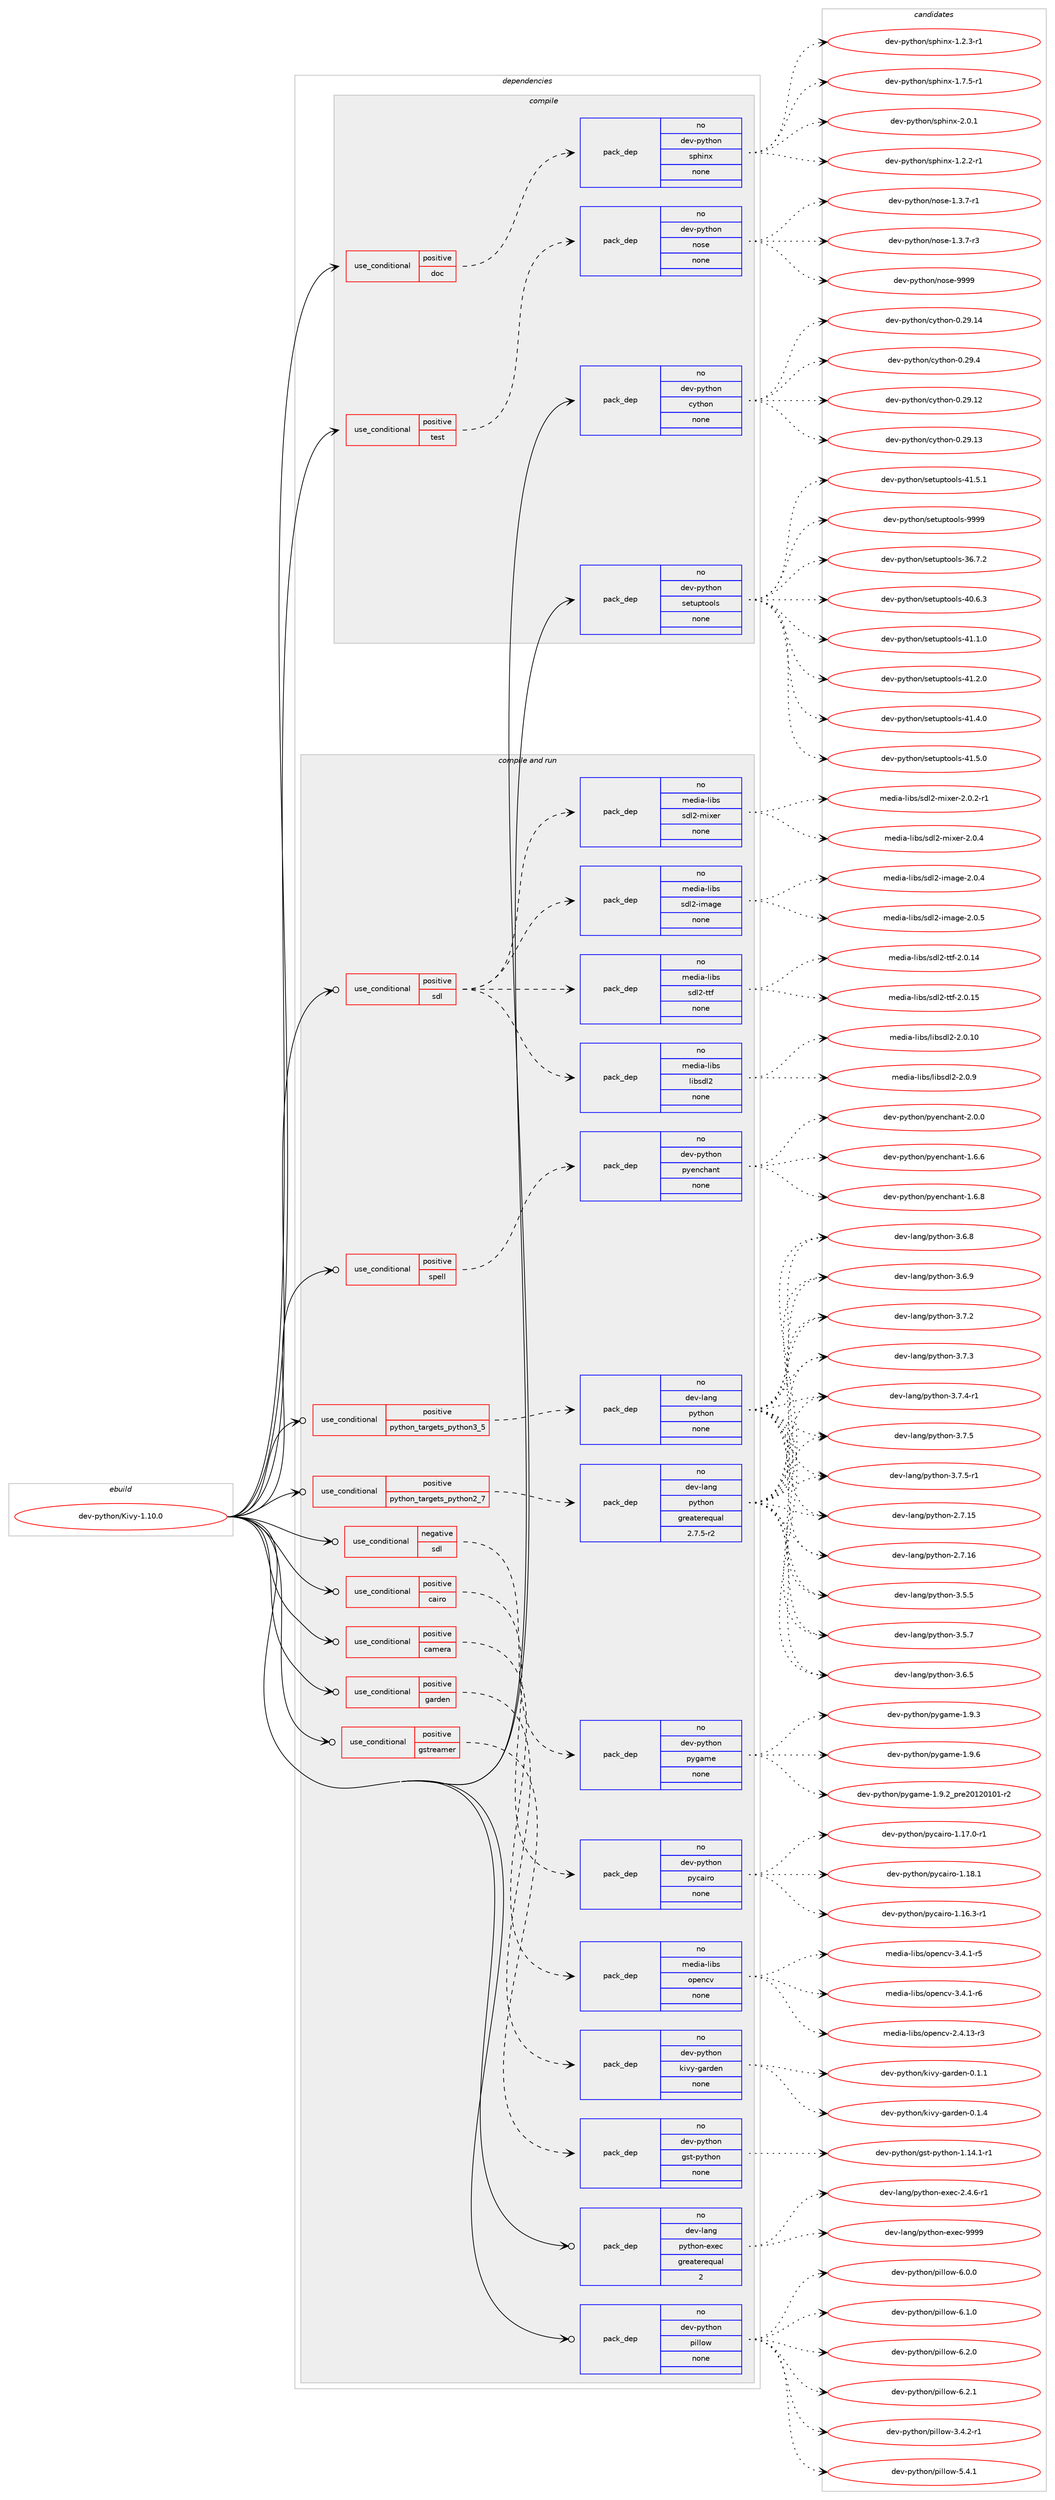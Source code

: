digraph prolog {

# *************
# Graph options
# *************

newrank=true;
concentrate=true;
compound=true;
graph [rankdir=LR,fontname=Helvetica,fontsize=10,ranksep=1.5];#, ranksep=2.5, nodesep=0.2];
edge  [arrowhead=vee];
node  [fontname=Helvetica,fontsize=10];

# **********
# The ebuild
# **********

subgraph cluster_leftcol {
color=gray;
rank=same;
label=<<i>ebuild</i>>;
id [label="dev-python/Kivy-1.10.0", color=red, width=4, href="../dev-python/Kivy-1.10.0.svg"];
}

# ****************
# The dependencies
# ****************

subgraph cluster_midcol {
color=gray;
label=<<i>dependencies</i>>;
subgraph cluster_compile {
fillcolor="#eeeeee";
style=filled;
label=<<i>compile</i>>;
subgraph cond135570 {
dependency592439 [label=<<TABLE BORDER="0" CELLBORDER="1" CELLSPACING="0" CELLPADDING="4"><TR><TD ROWSPAN="3" CELLPADDING="10">use_conditional</TD></TR><TR><TD>positive</TD></TR><TR><TD>doc</TD></TR></TABLE>>, shape=none, color=red];
subgraph pack445099 {
dependency592440 [label=<<TABLE BORDER="0" CELLBORDER="1" CELLSPACING="0" CELLPADDING="4" WIDTH="220"><TR><TD ROWSPAN="6" CELLPADDING="30">pack_dep</TD></TR><TR><TD WIDTH="110">no</TD></TR><TR><TD>dev-python</TD></TR><TR><TD>sphinx</TD></TR><TR><TD>none</TD></TR><TR><TD></TD></TR></TABLE>>, shape=none, color=blue];
}
dependency592439:e -> dependency592440:w [weight=20,style="dashed",arrowhead="vee"];
}
id:e -> dependency592439:w [weight=20,style="solid",arrowhead="vee"];
subgraph cond135571 {
dependency592441 [label=<<TABLE BORDER="0" CELLBORDER="1" CELLSPACING="0" CELLPADDING="4"><TR><TD ROWSPAN="3" CELLPADDING="10">use_conditional</TD></TR><TR><TD>positive</TD></TR><TR><TD>test</TD></TR></TABLE>>, shape=none, color=red];
subgraph pack445100 {
dependency592442 [label=<<TABLE BORDER="0" CELLBORDER="1" CELLSPACING="0" CELLPADDING="4" WIDTH="220"><TR><TD ROWSPAN="6" CELLPADDING="30">pack_dep</TD></TR><TR><TD WIDTH="110">no</TD></TR><TR><TD>dev-python</TD></TR><TR><TD>nose</TD></TR><TR><TD>none</TD></TR><TR><TD></TD></TR></TABLE>>, shape=none, color=blue];
}
dependency592441:e -> dependency592442:w [weight=20,style="dashed",arrowhead="vee"];
}
id:e -> dependency592441:w [weight=20,style="solid",arrowhead="vee"];
subgraph pack445101 {
dependency592443 [label=<<TABLE BORDER="0" CELLBORDER="1" CELLSPACING="0" CELLPADDING="4" WIDTH="220"><TR><TD ROWSPAN="6" CELLPADDING="30">pack_dep</TD></TR><TR><TD WIDTH="110">no</TD></TR><TR><TD>dev-python</TD></TR><TR><TD>cython</TD></TR><TR><TD>none</TD></TR><TR><TD></TD></TR></TABLE>>, shape=none, color=blue];
}
id:e -> dependency592443:w [weight=20,style="solid",arrowhead="vee"];
subgraph pack445102 {
dependency592444 [label=<<TABLE BORDER="0" CELLBORDER="1" CELLSPACING="0" CELLPADDING="4" WIDTH="220"><TR><TD ROWSPAN="6" CELLPADDING="30">pack_dep</TD></TR><TR><TD WIDTH="110">no</TD></TR><TR><TD>dev-python</TD></TR><TR><TD>setuptools</TD></TR><TR><TD>none</TD></TR><TR><TD></TD></TR></TABLE>>, shape=none, color=blue];
}
id:e -> dependency592444:w [weight=20,style="solid",arrowhead="vee"];
}
subgraph cluster_compileandrun {
fillcolor="#eeeeee";
style=filled;
label=<<i>compile and run</i>>;
subgraph cond135572 {
dependency592445 [label=<<TABLE BORDER="0" CELLBORDER="1" CELLSPACING="0" CELLPADDING="4"><TR><TD ROWSPAN="3" CELLPADDING="10">use_conditional</TD></TR><TR><TD>negative</TD></TR><TR><TD>sdl</TD></TR></TABLE>>, shape=none, color=red];
subgraph pack445103 {
dependency592446 [label=<<TABLE BORDER="0" CELLBORDER="1" CELLSPACING="0" CELLPADDING="4" WIDTH="220"><TR><TD ROWSPAN="6" CELLPADDING="30">pack_dep</TD></TR><TR><TD WIDTH="110">no</TD></TR><TR><TD>dev-python</TD></TR><TR><TD>pygame</TD></TR><TR><TD>none</TD></TR><TR><TD></TD></TR></TABLE>>, shape=none, color=blue];
}
dependency592445:e -> dependency592446:w [weight=20,style="dashed",arrowhead="vee"];
}
id:e -> dependency592445:w [weight=20,style="solid",arrowhead="odotvee"];
subgraph cond135573 {
dependency592447 [label=<<TABLE BORDER="0" CELLBORDER="1" CELLSPACING="0" CELLPADDING="4"><TR><TD ROWSPAN="3" CELLPADDING="10">use_conditional</TD></TR><TR><TD>positive</TD></TR><TR><TD>cairo</TD></TR></TABLE>>, shape=none, color=red];
subgraph pack445104 {
dependency592448 [label=<<TABLE BORDER="0" CELLBORDER="1" CELLSPACING="0" CELLPADDING="4" WIDTH="220"><TR><TD ROWSPAN="6" CELLPADDING="30">pack_dep</TD></TR><TR><TD WIDTH="110">no</TD></TR><TR><TD>dev-python</TD></TR><TR><TD>pycairo</TD></TR><TR><TD>none</TD></TR><TR><TD></TD></TR></TABLE>>, shape=none, color=blue];
}
dependency592447:e -> dependency592448:w [weight=20,style="dashed",arrowhead="vee"];
}
id:e -> dependency592447:w [weight=20,style="solid",arrowhead="odotvee"];
subgraph cond135574 {
dependency592449 [label=<<TABLE BORDER="0" CELLBORDER="1" CELLSPACING="0" CELLPADDING="4"><TR><TD ROWSPAN="3" CELLPADDING="10">use_conditional</TD></TR><TR><TD>positive</TD></TR><TR><TD>camera</TD></TR></TABLE>>, shape=none, color=red];
subgraph pack445105 {
dependency592450 [label=<<TABLE BORDER="0" CELLBORDER="1" CELLSPACING="0" CELLPADDING="4" WIDTH="220"><TR><TD ROWSPAN="6" CELLPADDING="30">pack_dep</TD></TR><TR><TD WIDTH="110">no</TD></TR><TR><TD>media-libs</TD></TR><TR><TD>opencv</TD></TR><TR><TD>none</TD></TR><TR><TD></TD></TR></TABLE>>, shape=none, color=blue];
}
dependency592449:e -> dependency592450:w [weight=20,style="dashed",arrowhead="vee"];
}
id:e -> dependency592449:w [weight=20,style="solid",arrowhead="odotvee"];
subgraph cond135575 {
dependency592451 [label=<<TABLE BORDER="0" CELLBORDER="1" CELLSPACING="0" CELLPADDING="4"><TR><TD ROWSPAN="3" CELLPADDING="10">use_conditional</TD></TR><TR><TD>positive</TD></TR><TR><TD>garden</TD></TR></TABLE>>, shape=none, color=red];
subgraph pack445106 {
dependency592452 [label=<<TABLE BORDER="0" CELLBORDER="1" CELLSPACING="0" CELLPADDING="4" WIDTH="220"><TR><TD ROWSPAN="6" CELLPADDING="30">pack_dep</TD></TR><TR><TD WIDTH="110">no</TD></TR><TR><TD>dev-python</TD></TR><TR><TD>kivy-garden</TD></TR><TR><TD>none</TD></TR><TR><TD></TD></TR></TABLE>>, shape=none, color=blue];
}
dependency592451:e -> dependency592452:w [weight=20,style="dashed",arrowhead="vee"];
}
id:e -> dependency592451:w [weight=20,style="solid",arrowhead="odotvee"];
subgraph cond135576 {
dependency592453 [label=<<TABLE BORDER="0" CELLBORDER="1" CELLSPACING="0" CELLPADDING="4"><TR><TD ROWSPAN="3" CELLPADDING="10">use_conditional</TD></TR><TR><TD>positive</TD></TR><TR><TD>gstreamer</TD></TR></TABLE>>, shape=none, color=red];
subgraph pack445107 {
dependency592454 [label=<<TABLE BORDER="0" CELLBORDER="1" CELLSPACING="0" CELLPADDING="4" WIDTH="220"><TR><TD ROWSPAN="6" CELLPADDING="30">pack_dep</TD></TR><TR><TD WIDTH="110">no</TD></TR><TR><TD>dev-python</TD></TR><TR><TD>gst-python</TD></TR><TR><TD>none</TD></TR><TR><TD></TD></TR></TABLE>>, shape=none, color=blue];
}
dependency592453:e -> dependency592454:w [weight=20,style="dashed",arrowhead="vee"];
}
id:e -> dependency592453:w [weight=20,style="solid",arrowhead="odotvee"];
subgraph cond135577 {
dependency592455 [label=<<TABLE BORDER="0" CELLBORDER="1" CELLSPACING="0" CELLPADDING="4"><TR><TD ROWSPAN="3" CELLPADDING="10">use_conditional</TD></TR><TR><TD>positive</TD></TR><TR><TD>python_targets_python2_7</TD></TR></TABLE>>, shape=none, color=red];
subgraph pack445108 {
dependency592456 [label=<<TABLE BORDER="0" CELLBORDER="1" CELLSPACING="0" CELLPADDING="4" WIDTH="220"><TR><TD ROWSPAN="6" CELLPADDING="30">pack_dep</TD></TR><TR><TD WIDTH="110">no</TD></TR><TR><TD>dev-lang</TD></TR><TR><TD>python</TD></TR><TR><TD>greaterequal</TD></TR><TR><TD>2.7.5-r2</TD></TR></TABLE>>, shape=none, color=blue];
}
dependency592455:e -> dependency592456:w [weight=20,style="dashed",arrowhead="vee"];
}
id:e -> dependency592455:w [weight=20,style="solid",arrowhead="odotvee"];
subgraph cond135578 {
dependency592457 [label=<<TABLE BORDER="0" CELLBORDER="1" CELLSPACING="0" CELLPADDING="4"><TR><TD ROWSPAN="3" CELLPADDING="10">use_conditional</TD></TR><TR><TD>positive</TD></TR><TR><TD>python_targets_python3_5</TD></TR></TABLE>>, shape=none, color=red];
subgraph pack445109 {
dependency592458 [label=<<TABLE BORDER="0" CELLBORDER="1" CELLSPACING="0" CELLPADDING="4" WIDTH="220"><TR><TD ROWSPAN="6" CELLPADDING="30">pack_dep</TD></TR><TR><TD WIDTH="110">no</TD></TR><TR><TD>dev-lang</TD></TR><TR><TD>python</TD></TR><TR><TD>none</TD></TR><TR><TD></TD></TR></TABLE>>, shape=none, color=blue];
}
dependency592457:e -> dependency592458:w [weight=20,style="dashed",arrowhead="vee"];
}
id:e -> dependency592457:w [weight=20,style="solid",arrowhead="odotvee"];
subgraph cond135579 {
dependency592459 [label=<<TABLE BORDER="0" CELLBORDER="1" CELLSPACING="0" CELLPADDING="4"><TR><TD ROWSPAN="3" CELLPADDING="10">use_conditional</TD></TR><TR><TD>positive</TD></TR><TR><TD>sdl</TD></TR></TABLE>>, shape=none, color=red];
subgraph pack445110 {
dependency592460 [label=<<TABLE BORDER="0" CELLBORDER="1" CELLSPACING="0" CELLPADDING="4" WIDTH="220"><TR><TD ROWSPAN="6" CELLPADDING="30">pack_dep</TD></TR><TR><TD WIDTH="110">no</TD></TR><TR><TD>media-libs</TD></TR><TR><TD>libsdl2</TD></TR><TR><TD>none</TD></TR><TR><TD></TD></TR></TABLE>>, shape=none, color=blue];
}
dependency592459:e -> dependency592460:w [weight=20,style="dashed",arrowhead="vee"];
subgraph pack445111 {
dependency592461 [label=<<TABLE BORDER="0" CELLBORDER="1" CELLSPACING="0" CELLPADDING="4" WIDTH="220"><TR><TD ROWSPAN="6" CELLPADDING="30">pack_dep</TD></TR><TR><TD WIDTH="110">no</TD></TR><TR><TD>media-libs</TD></TR><TR><TD>sdl2-ttf</TD></TR><TR><TD>none</TD></TR><TR><TD></TD></TR></TABLE>>, shape=none, color=blue];
}
dependency592459:e -> dependency592461:w [weight=20,style="dashed",arrowhead="vee"];
subgraph pack445112 {
dependency592462 [label=<<TABLE BORDER="0" CELLBORDER="1" CELLSPACING="0" CELLPADDING="4" WIDTH="220"><TR><TD ROWSPAN="6" CELLPADDING="30">pack_dep</TD></TR><TR><TD WIDTH="110">no</TD></TR><TR><TD>media-libs</TD></TR><TR><TD>sdl2-image</TD></TR><TR><TD>none</TD></TR><TR><TD></TD></TR></TABLE>>, shape=none, color=blue];
}
dependency592459:e -> dependency592462:w [weight=20,style="dashed",arrowhead="vee"];
subgraph pack445113 {
dependency592463 [label=<<TABLE BORDER="0" CELLBORDER="1" CELLSPACING="0" CELLPADDING="4" WIDTH="220"><TR><TD ROWSPAN="6" CELLPADDING="30">pack_dep</TD></TR><TR><TD WIDTH="110">no</TD></TR><TR><TD>media-libs</TD></TR><TR><TD>sdl2-mixer</TD></TR><TR><TD>none</TD></TR><TR><TD></TD></TR></TABLE>>, shape=none, color=blue];
}
dependency592459:e -> dependency592463:w [weight=20,style="dashed",arrowhead="vee"];
}
id:e -> dependency592459:w [weight=20,style="solid",arrowhead="odotvee"];
subgraph cond135580 {
dependency592464 [label=<<TABLE BORDER="0" CELLBORDER="1" CELLSPACING="0" CELLPADDING="4"><TR><TD ROWSPAN="3" CELLPADDING="10">use_conditional</TD></TR><TR><TD>positive</TD></TR><TR><TD>spell</TD></TR></TABLE>>, shape=none, color=red];
subgraph pack445114 {
dependency592465 [label=<<TABLE BORDER="0" CELLBORDER="1" CELLSPACING="0" CELLPADDING="4" WIDTH="220"><TR><TD ROWSPAN="6" CELLPADDING="30">pack_dep</TD></TR><TR><TD WIDTH="110">no</TD></TR><TR><TD>dev-python</TD></TR><TR><TD>pyenchant</TD></TR><TR><TD>none</TD></TR><TR><TD></TD></TR></TABLE>>, shape=none, color=blue];
}
dependency592464:e -> dependency592465:w [weight=20,style="dashed",arrowhead="vee"];
}
id:e -> dependency592464:w [weight=20,style="solid",arrowhead="odotvee"];
subgraph pack445115 {
dependency592466 [label=<<TABLE BORDER="0" CELLBORDER="1" CELLSPACING="0" CELLPADDING="4" WIDTH="220"><TR><TD ROWSPAN="6" CELLPADDING="30">pack_dep</TD></TR><TR><TD WIDTH="110">no</TD></TR><TR><TD>dev-lang</TD></TR><TR><TD>python-exec</TD></TR><TR><TD>greaterequal</TD></TR><TR><TD>2</TD></TR></TABLE>>, shape=none, color=blue];
}
id:e -> dependency592466:w [weight=20,style="solid",arrowhead="odotvee"];
subgraph pack445116 {
dependency592467 [label=<<TABLE BORDER="0" CELLBORDER="1" CELLSPACING="0" CELLPADDING="4" WIDTH="220"><TR><TD ROWSPAN="6" CELLPADDING="30">pack_dep</TD></TR><TR><TD WIDTH="110">no</TD></TR><TR><TD>dev-python</TD></TR><TR><TD>pillow</TD></TR><TR><TD>none</TD></TR><TR><TD></TD></TR></TABLE>>, shape=none, color=blue];
}
id:e -> dependency592467:w [weight=20,style="solid",arrowhead="odotvee"];
}
subgraph cluster_run {
fillcolor="#eeeeee";
style=filled;
label=<<i>run</i>>;
}
}

# **************
# The candidates
# **************

subgraph cluster_choices {
rank=same;
color=gray;
label=<<i>candidates</i>>;

subgraph choice445099 {
color=black;
nodesep=1;
choice10010111845112121116104111110471151121041051101204549465046504511449 [label="dev-python/sphinx-1.2.2-r1", color=red, width=4,href="../dev-python/sphinx-1.2.2-r1.svg"];
choice10010111845112121116104111110471151121041051101204549465046514511449 [label="dev-python/sphinx-1.2.3-r1", color=red, width=4,href="../dev-python/sphinx-1.2.3-r1.svg"];
choice10010111845112121116104111110471151121041051101204549465546534511449 [label="dev-python/sphinx-1.7.5-r1", color=red, width=4,href="../dev-python/sphinx-1.7.5-r1.svg"];
choice1001011184511212111610411111047115112104105110120455046484649 [label="dev-python/sphinx-2.0.1", color=red, width=4,href="../dev-python/sphinx-2.0.1.svg"];
dependency592440:e -> choice10010111845112121116104111110471151121041051101204549465046504511449:w [style=dotted,weight="100"];
dependency592440:e -> choice10010111845112121116104111110471151121041051101204549465046514511449:w [style=dotted,weight="100"];
dependency592440:e -> choice10010111845112121116104111110471151121041051101204549465546534511449:w [style=dotted,weight="100"];
dependency592440:e -> choice1001011184511212111610411111047115112104105110120455046484649:w [style=dotted,weight="100"];
}
subgraph choice445100 {
color=black;
nodesep=1;
choice10010111845112121116104111110471101111151014549465146554511449 [label="dev-python/nose-1.3.7-r1", color=red, width=4,href="../dev-python/nose-1.3.7-r1.svg"];
choice10010111845112121116104111110471101111151014549465146554511451 [label="dev-python/nose-1.3.7-r3", color=red, width=4,href="../dev-python/nose-1.3.7-r3.svg"];
choice10010111845112121116104111110471101111151014557575757 [label="dev-python/nose-9999", color=red, width=4,href="../dev-python/nose-9999.svg"];
dependency592442:e -> choice10010111845112121116104111110471101111151014549465146554511449:w [style=dotted,weight="100"];
dependency592442:e -> choice10010111845112121116104111110471101111151014549465146554511451:w [style=dotted,weight="100"];
dependency592442:e -> choice10010111845112121116104111110471101111151014557575757:w [style=dotted,weight="100"];
}
subgraph choice445101 {
color=black;
nodesep=1;
choice1001011184511212111610411111047991211161041111104548465057464950 [label="dev-python/cython-0.29.12", color=red, width=4,href="../dev-python/cython-0.29.12.svg"];
choice1001011184511212111610411111047991211161041111104548465057464951 [label="dev-python/cython-0.29.13", color=red, width=4,href="../dev-python/cython-0.29.13.svg"];
choice1001011184511212111610411111047991211161041111104548465057464952 [label="dev-python/cython-0.29.14", color=red, width=4,href="../dev-python/cython-0.29.14.svg"];
choice10010111845112121116104111110479912111610411111045484650574652 [label="dev-python/cython-0.29.4", color=red, width=4,href="../dev-python/cython-0.29.4.svg"];
dependency592443:e -> choice1001011184511212111610411111047991211161041111104548465057464950:w [style=dotted,weight="100"];
dependency592443:e -> choice1001011184511212111610411111047991211161041111104548465057464951:w [style=dotted,weight="100"];
dependency592443:e -> choice1001011184511212111610411111047991211161041111104548465057464952:w [style=dotted,weight="100"];
dependency592443:e -> choice10010111845112121116104111110479912111610411111045484650574652:w [style=dotted,weight="100"];
}
subgraph choice445102 {
color=black;
nodesep=1;
choice100101118451121211161041111104711510111611711211611111110811545515446554650 [label="dev-python/setuptools-36.7.2", color=red, width=4,href="../dev-python/setuptools-36.7.2.svg"];
choice100101118451121211161041111104711510111611711211611111110811545524846544651 [label="dev-python/setuptools-40.6.3", color=red, width=4,href="../dev-python/setuptools-40.6.3.svg"];
choice100101118451121211161041111104711510111611711211611111110811545524946494648 [label="dev-python/setuptools-41.1.0", color=red, width=4,href="../dev-python/setuptools-41.1.0.svg"];
choice100101118451121211161041111104711510111611711211611111110811545524946504648 [label="dev-python/setuptools-41.2.0", color=red, width=4,href="../dev-python/setuptools-41.2.0.svg"];
choice100101118451121211161041111104711510111611711211611111110811545524946524648 [label="dev-python/setuptools-41.4.0", color=red, width=4,href="../dev-python/setuptools-41.4.0.svg"];
choice100101118451121211161041111104711510111611711211611111110811545524946534648 [label="dev-python/setuptools-41.5.0", color=red, width=4,href="../dev-python/setuptools-41.5.0.svg"];
choice100101118451121211161041111104711510111611711211611111110811545524946534649 [label="dev-python/setuptools-41.5.1", color=red, width=4,href="../dev-python/setuptools-41.5.1.svg"];
choice10010111845112121116104111110471151011161171121161111111081154557575757 [label="dev-python/setuptools-9999", color=red, width=4,href="../dev-python/setuptools-9999.svg"];
dependency592444:e -> choice100101118451121211161041111104711510111611711211611111110811545515446554650:w [style=dotted,weight="100"];
dependency592444:e -> choice100101118451121211161041111104711510111611711211611111110811545524846544651:w [style=dotted,weight="100"];
dependency592444:e -> choice100101118451121211161041111104711510111611711211611111110811545524946494648:w [style=dotted,weight="100"];
dependency592444:e -> choice100101118451121211161041111104711510111611711211611111110811545524946504648:w [style=dotted,weight="100"];
dependency592444:e -> choice100101118451121211161041111104711510111611711211611111110811545524946524648:w [style=dotted,weight="100"];
dependency592444:e -> choice100101118451121211161041111104711510111611711211611111110811545524946534648:w [style=dotted,weight="100"];
dependency592444:e -> choice100101118451121211161041111104711510111611711211611111110811545524946534649:w [style=dotted,weight="100"];
dependency592444:e -> choice10010111845112121116104111110471151011161171121161111111081154557575757:w [style=dotted,weight="100"];
}
subgraph choice445103 {
color=black;
nodesep=1;
choice1001011184511212111610411111047112121103971091014549465746509511211410150484950484948494511450 [label="dev-python/pygame-1.9.2_pre20120101-r2", color=red, width=4,href="../dev-python/pygame-1.9.2_pre20120101-r2.svg"];
choice100101118451121211161041111104711212110397109101454946574651 [label="dev-python/pygame-1.9.3", color=red, width=4,href="../dev-python/pygame-1.9.3.svg"];
choice100101118451121211161041111104711212110397109101454946574654 [label="dev-python/pygame-1.9.6", color=red, width=4,href="../dev-python/pygame-1.9.6.svg"];
dependency592446:e -> choice1001011184511212111610411111047112121103971091014549465746509511211410150484950484948494511450:w [style=dotted,weight="100"];
dependency592446:e -> choice100101118451121211161041111104711212110397109101454946574651:w [style=dotted,weight="100"];
dependency592446:e -> choice100101118451121211161041111104711212110397109101454946574654:w [style=dotted,weight="100"];
}
subgraph choice445104 {
color=black;
nodesep=1;
choice10010111845112121116104111110471121219997105114111454946495446514511449 [label="dev-python/pycairo-1.16.3-r1", color=red, width=4,href="../dev-python/pycairo-1.16.3-r1.svg"];
choice10010111845112121116104111110471121219997105114111454946495546484511449 [label="dev-python/pycairo-1.17.0-r1", color=red, width=4,href="../dev-python/pycairo-1.17.0-r1.svg"];
choice1001011184511212111610411111047112121999710511411145494649564649 [label="dev-python/pycairo-1.18.1", color=red, width=4,href="../dev-python/pycairo-1.18.1.svg"];
dependency592448:e -> choice10010111845112121116104111110471121219997105114111454946495446514511449:w [style=dotted,weight="100"];
dependency592448:e -> choice10010111845112121116104111110471121219997105114111454946495546484511449:w [style=dotted,weight="100"];
dependency592448:e -> choice1001011184511212111610411111047112121999710511411145494649564649:w [style=dotted,weight="100"];
}
subgraph choice445105 {
color=black;
nodesep=1;
choice1091011001059745108105981154711111210111099118455046524649514511451 [label="media-libs/opencv-2.4.13-r3", color=red, width=4,href="../media-libs/opencv-2.4.13-r3.svg"];
choice10910110010597451081059811547111112101110991184551465246494511453 [label="media-libs/opencv-3.4.1-r5", color=red, width=4,href="../media-libs/opencv-3.4.1-r5.svg"];
choice10910110010597451081059811547111112101110991184551465246494511454 [label="media-libs/opencv-3.4.1-r6", color=red, width=4,href="../media-libs/opencv-3.4.1-r6.svg"];
dependency592450:e -> choice1091011001059745108105981154711111210111099118455046524649514511451:w [style=dotted,weight="100"];
dependency592450:e -> choice10910110010597451081059811547111112101110991184551465246494511453:w [style=dotted,weight="100"];
dependency592450:e -> choice10910110010597451081059811547111112101110991184551465246494511454:w [style=dotted,weight="100"];
}
subgraph choice445106 {
color=black;
nodesep=1;
choice10010111845112121116104111110471071051181214510397114100101110454846494649 [label="dev-python/kivy-garden-0.1.1", color=red, width=4,href="../dev-python/kivy-garden-0.1.1.svg"];
choice10010111845112121116104111110471071051181214510397114100101110454846494652 [label="dev-python/kivy-garden-0.1.4", color=red, width=4,href="../dev-python/kivy-garden-0.1.4.svg"];
dependency592452:e -> choice10010111845112121116104111110471071051181214510397114100101110454846494649:w [style=dotted,weight="100"];
dependency592452:e -> choice10010111845112121116104111110471071051181214510397114100101110454846494652:w [style=dotted,weight="100"];
}
subgraph choice445107 {
color=black;
nodesep=1;
choice100101118451121211161041111104710311511645112121116104111110454946495246494511449 [label="dev-python/gst-python-1.14.1-r1", color=red, width=4,href="../dev-python/gst-python-1.14.1-r1.svg"];
dependency592454:e -> choice100101118451121211161041111104710311511645112121116104111110454946495246494511449:w [style=dotted,weight="100"];
}
subgraph choice445108 {
color=black;
nodesep=1;
choice10010111845108971101034711212111610411111045504655464953 [label="dev-lang/python-2.7.15", color=red, width=4,href="../dev-lang/python-2.7.15.svg"];
choice10010111845108971101034711212111610411111045504655464954 [label="dev-lang/python-2.7.16", color=red, width=4,href="../dev-lang/python-2.7.16.svg"];
choice100101118451089711010347112121116104111110455146534653 [label="dev-lang/python-3.5.5", color=red, width=4,href="../dev-lang/python-3.5.5.svg"];
choice100101118451089711010347112121116104111110455146534655 [label="dev-lang/python-3.5.7", color=red, width=4,href="../dev-lang/python-3.5.7.svg"];
choice100101118451089711010347112121116104111110455146544653 [label="dev-lang/python-3.6.5", color=red, width=4,href="../dev-lang/python-3.6.5.svg"];
choice100101118451089711010347112121116104111110455146544656 [label="dev-lang/python-3.6.8", color=red, width=4,href="../dev-lang/python-3.6.8.svg"];
choice100101118451089711010347112121116104111110455146544657 [label="dev-lang/python-3.6.9", color=red, width=4,href="../dev-lang/python-3.6.9.svg"];
choice100101118451089711010347112121116104111110455146554650 [label="dev-lang/python-3.7.2", color=red, width=4,href="../dev-lang/python-3.7.2.svg"];
choice100101118451089711010347112121116104111110455146554651 [label="dev-lang/python-3.7.3", color=red, width=4,href="../dev-lang/python-3.7.3.svg"];
choice1001011184510897110103471121211161041111104551465546524511449 [label="dev-lang/python-3.7.4-r1", color=red, width=4,href="../dev-lang/python-3.7.4-r1.svg"];
choice100101118451089711010347112121116104111110455146554653 [label="dev-lang/python-3.7.5", color=red, width=4,href="../dev-lang/python-3.7.5.svg"];
choice1001011184510897110103471121211161041111104551465546534511449 [label="dev-lang/python-3.7.5-r1", color=red, width=4,href="../dev-lang/python-3.7.5-r1.svg"];
dependency592456:e -> choice10010111845108971101034711212111610411111045504655464953:w [style=dotted,weight="100"];
dependency592456:e -> choice10010111845108971101034711212111610411111045504655464954:w [style=dotted,weight="100"];
dependency592456:e -> choice100101118451089711010347112121116104111110455146534653:w [style=dotted,weight="100"];
dependency592456:e -> choice100101118451089711010347112121116104111110455146534655:w [style=dotted,weight="100"];
dependency592456:e -> choice100101118451089711010347112121116104111110455146544653:w [style=dotted,weight="100"];
dependency592456:e -> choice100101118451089711010347112121116104111110455146544656:w [style=dotted,weight="100"];
dependency592456:e -> choice100101118451089711010347112121116104111110455146544657:w [style=dotted,weight="100"];
dependency592456:e -> choice100101118451089711010347112121116104111110455146554650:w [style=dotted,weight="100"];
dependency592456:e -> choice100101118451089711010347112121116104111110455146554651:w [style=dotted,weight="100"];
dependency592456:e -> choice1001011184510897110103471121211161041111104551465546524511449:w [style=dotted,weight="100"];
dependency592456:e -> choice100101118451089711010347112121116104111110455146554653:w [style=dotted,weight="100"];
dependency592456:e -> choice1001011184510897110103471121211161041111104551465546534511449:w [style=dotted,weight="100"];
}
subgraph choice445109 {
color=black;
nodesep=1;
choice10010111845108971101034711212111610411111045504655464953 [label="dev-lang/python-2.7.15", color=red, width=4,href="../dev-lang/python-2.7.15.svg"];
choice10010111845108971101034711212111610411111045504655464954 [label="dev-lang/python-2.7.16", color=red, width=4,href="../dev-lang/python-2.7.16.svg"];
choice100101118451089711010347112121116104111110455146534653 [label="dev-lang/python-3.5.5", color=red, width=4,href="../dev-lang/python-3.5.5.svg"];
choice100101118451089711010347112121116104111110455146534655 [label="dev-lang/python-3.5.7", color=red, width=4,href="../dev-lang/python-3.5.7.svg"];
choice100101118451089711010347112121116104111110455146544653 [label="dev-lang/python-3.6.5", color=red, width=4,href="../dev-lang/python-3.6.5.svg"];
choice100101118451089711010347112121116104111110455146544656 [label="dev-lang/python-3.6.8", color=red, width=4,href="../dev-lang/python-3.6.8.svg"];
choice100101118451089711010347112121116104111110455146544657 [label="dev-lang/python-3.6.9", color=red, width=4,href="../dev-lang/python-3.6.9.svg"];
choice100101118451089711010347112121116104111110455146554650 [label="dev-lang/python-3.7.2", color=red, width=4,href="../dev-lang/python-3.7.2.svg"];
choice100101118451089711010347112121116104111110455146554651 [label="dev-lang/python-3.7.3", color=red, width=4,href="../dev-lang/python-3.7.3.svg"];
choice1001011184510897110103471121211161041111104551465546524511449 [label="dev-lang/python-3.7.4-r1", color=red, width=4,href="../dev-lang/python-3.7.4-r1.svg"];
choice100101118451089711010347112121116104111110455146554653 [label="dev-lang/python-3.7.5", color=red, width=4,href="../dev-lang/python-3.7.5.svg"];
choice1001011184510897110103471121211161041111104551465546534511449 [label="dev-lang/python-3.7.5-r1", color=red, width=4,href="../dev-lang/python-3.7.5-r1.svg"];
dependency592458:e -> choice10010111845108971101034711212111610411111045504655464953:w [style=dotted,weight="100"];
dependency592458:e -> choice10010111845108971101034711212111610411111045504655464954:w [style=dotted,weight="100"];
dependency592458:e -> choice100101118451089711010347112121116104111110455146534653:w [style=dotted,weight="100"];
dependency592458:e -> choice100101118451089711010347112121116104111110455146534655:w [style=dotted,weight="100"];
dependency592458:e -> choice100101118451089711010347112121116104111110455146544653:w [style=dotted,weight="100"];
dependency592458:e -> choice100101118451089711010347112121116104111110455146544656:w [style=dotted,weight="100"];
dependency592458:e -> choice100101118451089711010347112121116104111110455146544657:w [style=dotted,weight="100"];
dependency592458:e -> choice100101118451089711010347112121116104111110455146554650:w [style=dotted,weight="100"];
dependency592458:e -> choice100101118451089711010347112121116104111110455146554651:w [style=dotted,weight="100"];
dependency592458:e -> choice1001011184510897110103471121211161041111104551465546524511449:w [style=dotted,weight="100"];
dependency592458:e -> choice100101118451089711010347112121116104111110455146554653:w [style=dotted,weight="100"];
dependency592458:e -> choice1001011184510897110103471121211161041111104551465546534511449:w [style=dotted,weight="100"];
}
subgraph choice445110 {
color=black;
nodesep=1;
choice10910110010597451081059811547108105981151001085045504648464948 [label="media-libs/libsdl2-2.0.10", color=red, width=4,href="../media-libs/libsdl2-2.0.10.svg"];
choice109101100105974510810598115471081059811510010850455046484657 [label="media-libs/libsdl2-2.0.9", color=red, width=4,href="../media-libs/libsdl2-2.0.9.svg"];
dependency592460:e -> choice10910110010597451081059811547108105981151001085045504648464948:w [style=dotted,weight="100"];
dependency592460:e -> choice109101100105974510810598115471081059811510010850455046484657:w [style=dotted,weight="100"];
}
subgraph choice445111 {
color=black;
nodesep=1;
choice10910110010597451081059811547115100108504511611610245504648464952 [label="media-libs/sdl2-ttf-2.0.14", color=red, width=4,href="../media-libs/sdl2-ttf-2.0.14.svg"];
choice10910110010597451081059811547115100108504511611610245504648464953 [label="media-libs/sdl2-ttf-2.0.15", color=red, width=4,href="../media-libs/sdl2-ttf-2.0.15.svg"];
dependency592461:e -> choice10910110010597451081059811547115100108504511611610245504648464952:w [style=dotted,weight="100"];
dependency592461:e -> choice10910110010597451081059811547115100108504511611610245504648464953:w [style=dotted,weight="100"];
}
subgraph choice445112 {
color=black;
nodesep=1;
choice10910110010597451081059811547115100108504510510997103101455046484652 [label="media-libs/sdl2-image-2.0.4", color=red, width=4,href="../media-libs/sdl2-image-2.0.4.svg"];
choice10910110010597451081059811547115100108504510510997103101455046484653 [label="media-libs/sdl2-image-2.0.5", color=red, width=4,href="../media-libs/sdl2-image-2.0.5.svg"];
dependency592462:e -> choice10910110010597451081059811547115100108504510510997103101455046484652:w [style=dotted,weight="100"];
dependency592462:e -> choice10910110010597451081059811547115100108504510510997103101455046484653:w [style=dotted,weight="100"];
}
subgraph choice445113 {
color=black;
nodesep=1;
choice1091011001059745108105981154711510010850451091051201011144550464846504511449 [label="media-libs/sdl2-mixer-2.0.2-r1", color=red, width=4,href="../media-libs/sdl2-mixer-2.0.2-r1.svg"];
choice109101100105974510810598115471151001085045109105120101114455046484652 [label="media-libs/sdl2-mixer-2.0.4", color=red, width=4,href="../media-libs/sdl2-mixer-2.0.4.svg"];
dependency592463:e -> choice1091011001059745108105981154711510010850451091051201011144550464846504511449:w [style=dotted,weight="100"];
dependency592463:e -> choice109101100105974510810598115471151001085045109105120101114455046484652:w [style=dotted,weight="100"];
}
subgraph choice445114 {
color=black;
nodesep=1;
choice10010111845112121116104111110471121211011109910497110116454946544654 [label="dev-python/pyenchant-1.6.6", color=red, width=4,href="../dev-python/pyenchant-1.6.6.svg"];
choice10010111845112121116104111110471121211011109910497110116454946544656 [label="dev-python/pyenchant-1.6.8", color=red, width=4,href="../dev-python/pyenchant-1.6.8.svg"];
choice10010111845112121116104111110471121211011109910497110116455046484648 [label="dev-python/pyenchant-2.0.0", color=red, width=4,href="../dev-python/pyenchant-2.0.0.svg"];
dependency592465:e -> choice10010111845112121116104111110471121211011109910497110116454946544654:w [style=dotted,weight="100"];
dependency592465:e -> choice10010111845112121116104111110471121211011109910497110116454946544656:w [style=dotted,weight="100"];
dependency592465:e -> choice10010111845112121116104111110471121211011109910497110116455046484648:w [style=dotted,weight="100"];
}
subgraph choice445115 {
color=black;
nodesep=1;
choice10010111845108971101034711212111610411111045101120101994550465246544511449 [label="dev-lang/python-exec-2.4.6-r1", color=red, width=4,href="../dev-lang/python-exec-2.4.6-r1.svg"];
choice10010111845108971101034711212111610411111045101120101994557575757 [label="dev-lang/python-exec-9999", color=red, width=4,href="../dev-lang/python-exec-9999.svg"];
dependency592466:e -> choice10010111845108971101034711212111610411111045101120101994550465246544511449:w [style=dotted,weight="100"];
dependency592466:e -> choice10010111845108971101034711212111610411111045101120101994557575757:w [style=dotted,weight="100"];
}
subgraph choice445116 {
color=black;
nodesep=1;
choice10010111845112121116104111110471121051081081111194551465246504511449 [label="dev-python/pillow-3.4.2-r1", color=red, width=4,href="../dev-python/pillow-3.4.2-r1.svg"];
choice1001011184511212111610411111047112105108108111119455346524649 [label="dev-python/pillow-5.4.1", color=red, width=4,href="../dev-python/pillow-5.4.1.svg"];
choice1001011184511212111610411111047112105108108111119455446484648 [label="dev-python/pillow-6.0.0", color=red, width=4,href="../dev-python/pillow-6.0.0.svg"];
choice1001011184511212111610411111047112105108108111119455446494648 [label="dev-python/pillow-6.1.0", color=red, width=4,href="../dev-python/pillow-6.1.0.svg"];
choice1001011184511212111610411111047112105108108111119455446504648 [label="dev-python/pillow-6.2.0", color=red, width=4,href="../dev-python/pillow-6.2.0.svg"];
choice1001011184511212111610411111047112105108108111119455446504649 [label="dev-python/pillow-6.2.1", color=red, width=4,href="../dev-python/pillow-6.2.1.svg"];
dependency592467:e -> choice10010111845112121116104111110471121051081081111194551465246504511449:w [style=dotted,weight="100"];
dependency592467:e -> choice1001011184511212111610411111047112105108108111119455346524649:w [style=dotted,weight="100"];
dependency592467:e -> choice1001011184511212111610411111047112105108108111119455446484648:w [style=dotted,weight="100"];
dependency592467:e -> choice1001011184511212111610411111047112105108108111119455446494648:w [style=dotted,weight="100"];
dependency592467:e -> choice1001011184511212111610411111047112105108108111119455446504648:w [style=dotted,weight="100"];
dependency592467:e -> choice1001011184511212111610411111047112105108108111119455446504649:w [style=dotted,weight="100"];
}
}

}
